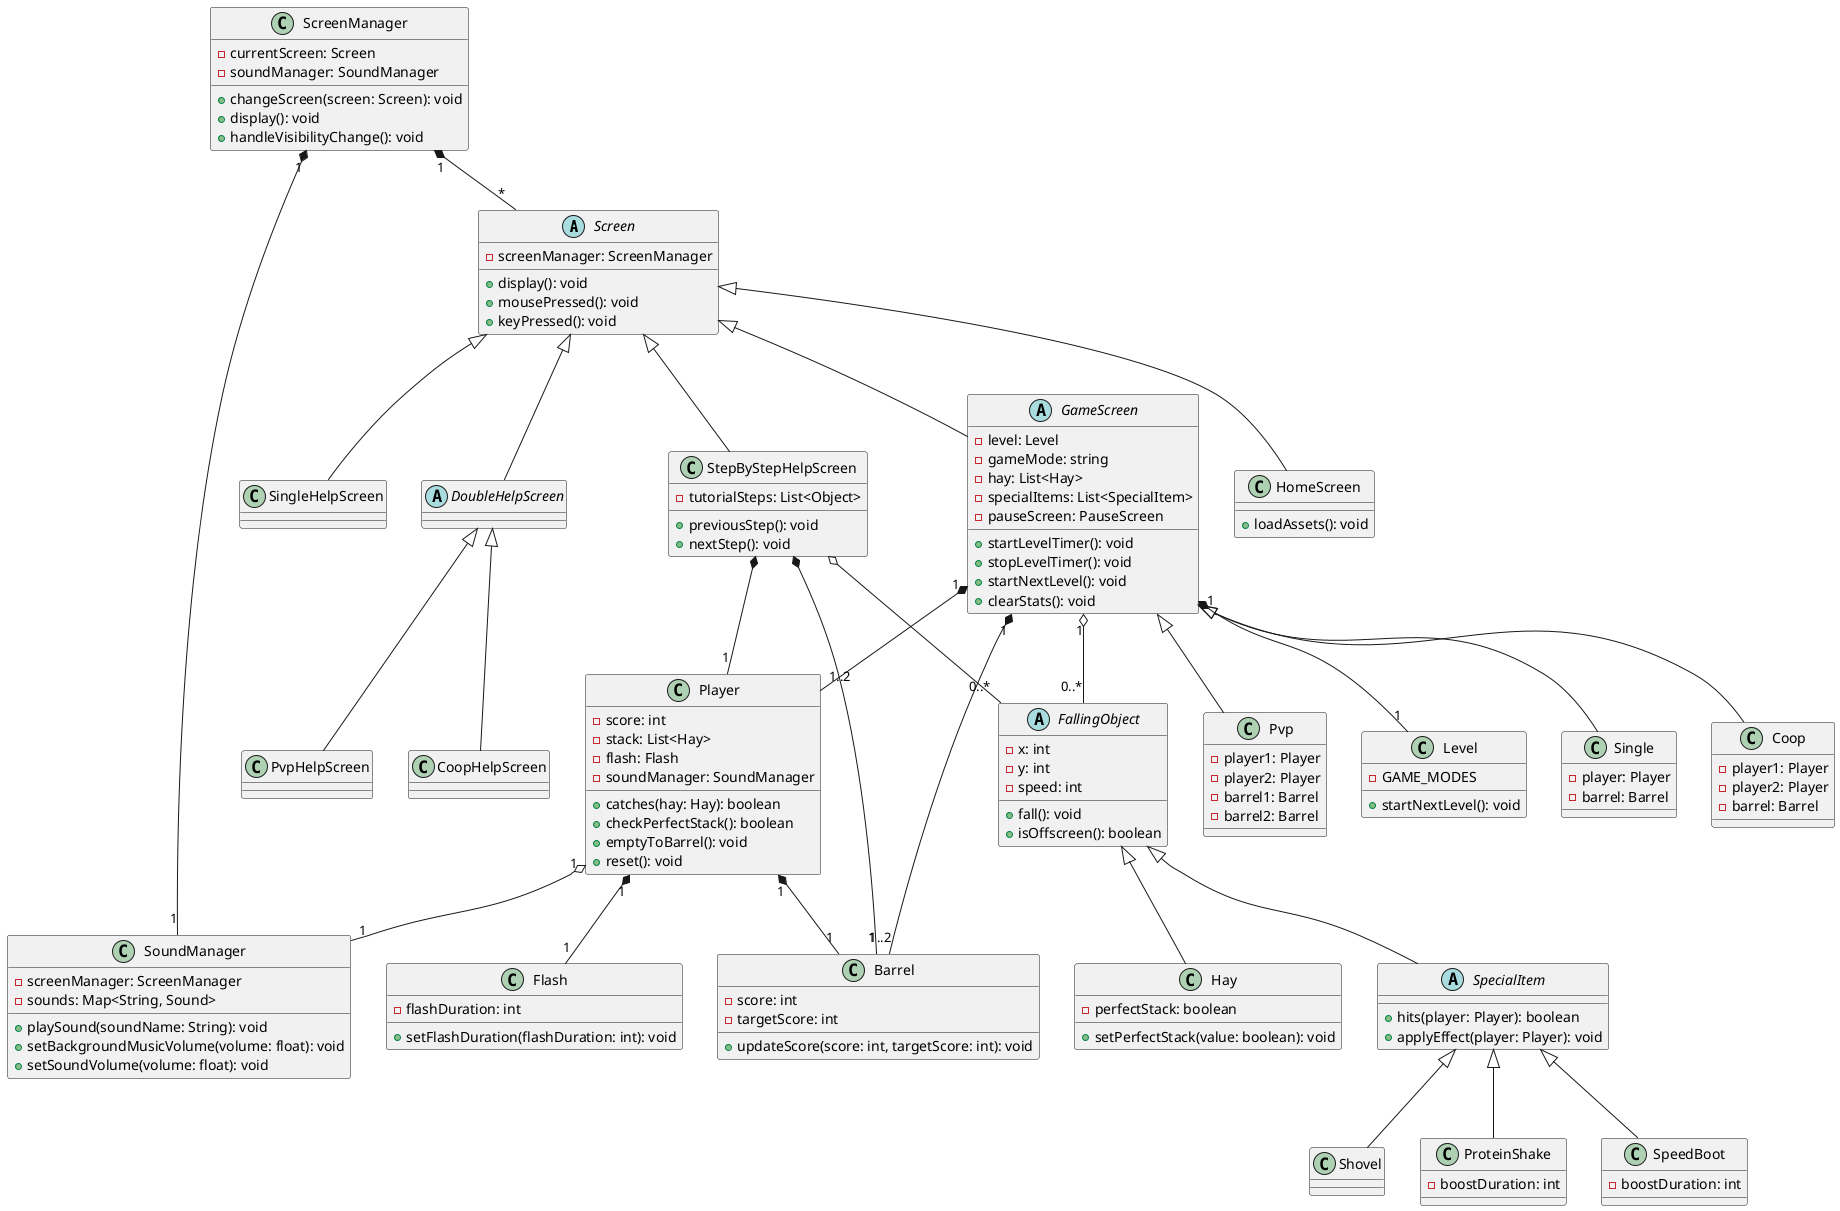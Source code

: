 @startuml class_diagram

' Abstract Classes
abstract class Screen {
    - screenManager: ScreenManager
    + display(): void
    + mousePressed(): void
    + keyPressed(): void
}

abstract class GameScreen extends Screen {
    - level: Level
    - gameMode: string 
    - hay: List<Hay>
    - specialItems: List<SpecialItem>
    - pauseScreen: PauseScreen
    + startLevelTimer(): void
    + stopLevelTimer(): void
    + startNextLevel(): void
    + clearStats(): void
}

abstract class FallingObject {
    - x: int
    - y: int
    - speed: int
    + fall(): void
    + isOffscreen(): boolean
}

abstract class SpecialItem extends FallingObject {
    + hits(player: Player): boolean
    + applyEffect(player: Player): void
}

' Concrete Classes
class ScreenManager {
    - currentScreen: Screen
    - soundManager: SoundManager
    + changeScreen(screen: Screen): void
    + display(): void
    + handleVisibilityChange(): void
}

class SoundManager {
    - screenManager: ScreenManager
    - sounds: Map<String, Sound>
    + playSound(soundName: String): void
    + setBackgroundMusicVolume(volume: float): void
    + setSoundVolume(volume: float): void
}

class Level {
    - GAME_MODES
    + startNextLevel(): void
}

class HomeScreen extends Screen {
    + loadAssets(): void
}

class StepByStepHelpScreen extends Screen {
    - tutorialSteps: List<Object>
    + previousStep(): void
    + nextStep(): void
}

class SingleHelpScreen extends Screen {
}

abstract class DoubleHelpScreen extends Screen {
}

class CoopHelpScreen extends DoubleHelpScreen {
}

class PvpHelpScreen extends DoubleHelpScreen {
}

class Single extends GameScreen {
    - player: Player
    - barrel: Barrel
}

class Coop extends GameScreen {
    - player1: Player
    - player2: Player
    - barrel: Barrel
}

class Pvp extends GameScreen {
    - player1: Player
    - player2: Player
    - barrel1: Barrel
    - barrel2: Barrel
}

class Hay extends FallingObject {
    - perfectStack: boolean
    + setPerfectStack(value: boolean): void
}

class Shovel extends SpecialItem {}

class ProteinShake extends SpecialItem {
    - boostDuration: int
}

class SpeedBoot extends SpecialItem { 
    - boostDuration: int
}

class Player {
    - score: int
    - stack: List<Hay>
    - flash: Flash
    - soundManager: SoundManager
    + catches(hay: Hay): boolean
    + checkPerfectStack(): boolean
    + emptyToBarrel(): void
    + reset(): void
}

class Flash {
    - flashDuration: int
    + setFlashDuration(flashDuration: int): void
}

class Barrel {
    - score: int
    - targetScore: int
    + updateScore(score: int, targetScore: int): void
}

' Relationships
ScreenManager "1" *-- "*" Screen
ScreenManager "1" *-- "1" SoundManager
GameScreen "1" *-- "1" Level
GameScreen "1" *-- "1..2" Player
StepByStepHelpScreen *-- "1" Player

GameScreen "1" *-- "1..2" Barrel
StepByStepHelpScreen *-- "1" Barrel
Player "1" *-- "1" Barrel
Player "1" *-- "1" Flash
Player "1" o-- "1" SoundManager

GameScreen "1" o-- "0..*" FallingObject
StepByStepHelpScreen o-- "0..*" FallingObject
@enduml